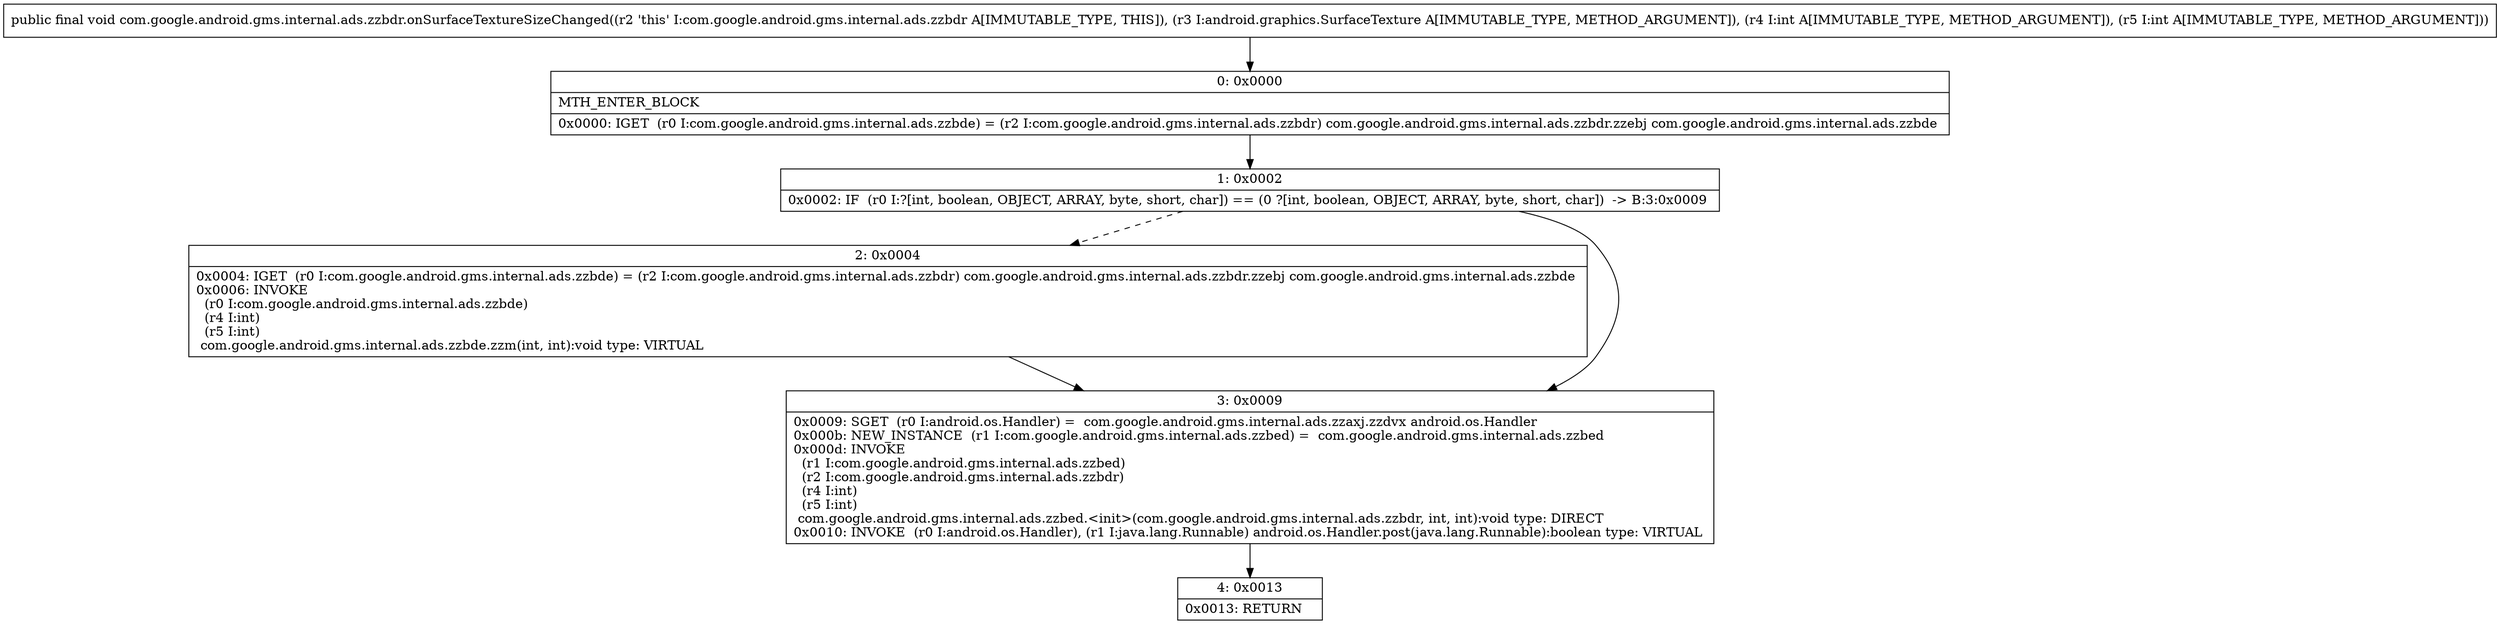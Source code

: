 digraph "CFG forcom.google.android.gms.internal.ads.zzbdr.onSurfaceTextureSizeChanged(Landroid\/graphics\/SurfaceTexture;II)V" {
Node_0 [shape=record,label="{0\:\ 0x0000|MTH_ENTER_BLOCK\l|0x0000: IGET  (r0 I:com.google.android.gms.internal.ads.zzbde) = (r2 I:com.google.android.gms.internal.ads.zzbdr) com.google.android.gms.internal.ads.zzbdr.zzebj com.google.android.gms.internal.ads.zzbde \l}"];
Node_1 [shape=record,label="{1\:\ 0x0002|0x0002: IF  (r0 I:?[int, boolean, OBJECT, ARRAY, byte, short, char]) == (0 ?[int, boolean, OBJECT, ARRAY, byte, short, char])  \-\> B:3:0x0009 \l}"];
Node_2 [shape=record,label="{2\:\ 0x0004|0x0004: IGET  (r0 I:com.google.android.gms.internal.ads.zzbde) = (r2 I:com.google.android.gms.internal.ads.zzbdr) com.google.android.gms.internal.ads.zzbdr.zzebj com.google.android.gms.internal.ads.zzbde \l0x0006: INVOKE  \l  (r0 I:com.google.android.gms.internal.ads.zzbde)\l  (r4 I:int)\l  (r5 I:int)\l com.google.android.gms.internal.ads.zzbde.zzm(int, int):void type: VIRTUAL \l}"];
Node_3 [shape=record,label="{3\:\ 0x0009|0x0009: SGET  (r0 I:android.os.Handler) =  com.google.android.gms.internal.ads.zzaxj.zzdvx android.os.Handler \l0x000b: NEW_INSTANCE  (r1 I:com.google.android.gms.internal.ads.zzbed) =  com.google.android.gms.internal.ads.zzbed \l0x000d: INVOKE  \l  (r1 I:com.google.android.gms.internal.ads.zzbed)\l  (r2 I:com.google.android.gms.internal.ads.zzbdr)\l  (r4 I:int)\l  (r5 I:int)\l com.google.android.gms.internal.ads.zzbed.\<init\>(com.google.android.gms.internal.ads.zzbdr, int, int):void type: DIRECT \l0x0010: INVOKE  (r0 I:android.os.Handler), (r1 I:java.lang.Runnable) android.os.Handler.post(java.lang.Runnable):boolean type: VIRTUAL \l}"];
Node_4 [shape=record,label="{4\:\ 0x0013|0x0013: RETURN   \l}"];
MethodNode[shape=record,label="{public final void com.google.android.gms.internal.ads.zzbdr.onSurfaceTextureSizeChanged((r2 'this' I:com.google.android.gms.internal.ads.zzbdr A[IMMUTABLE_TYPE, THIS]), (r3 I:android.graphics.SurfaceTexture A[IMMUTABLE_TYPE, METHOD_ARGUMENT]), (r4 I:int A[IMMUTABLE_TYPE, METHOD_ARGUMENT]), (r5 I:int A[IMMUTABLE_TYPE, METHOD_ARGUMENT])) }"];
MethodNode -> Node_0;
Node_0 -> Node_1;
Node_1 -> Node_2[style=dashed];
Node_1 -> Node_3;
Node_2 -> Node_3;
Node_3 -> Node_4;
}

